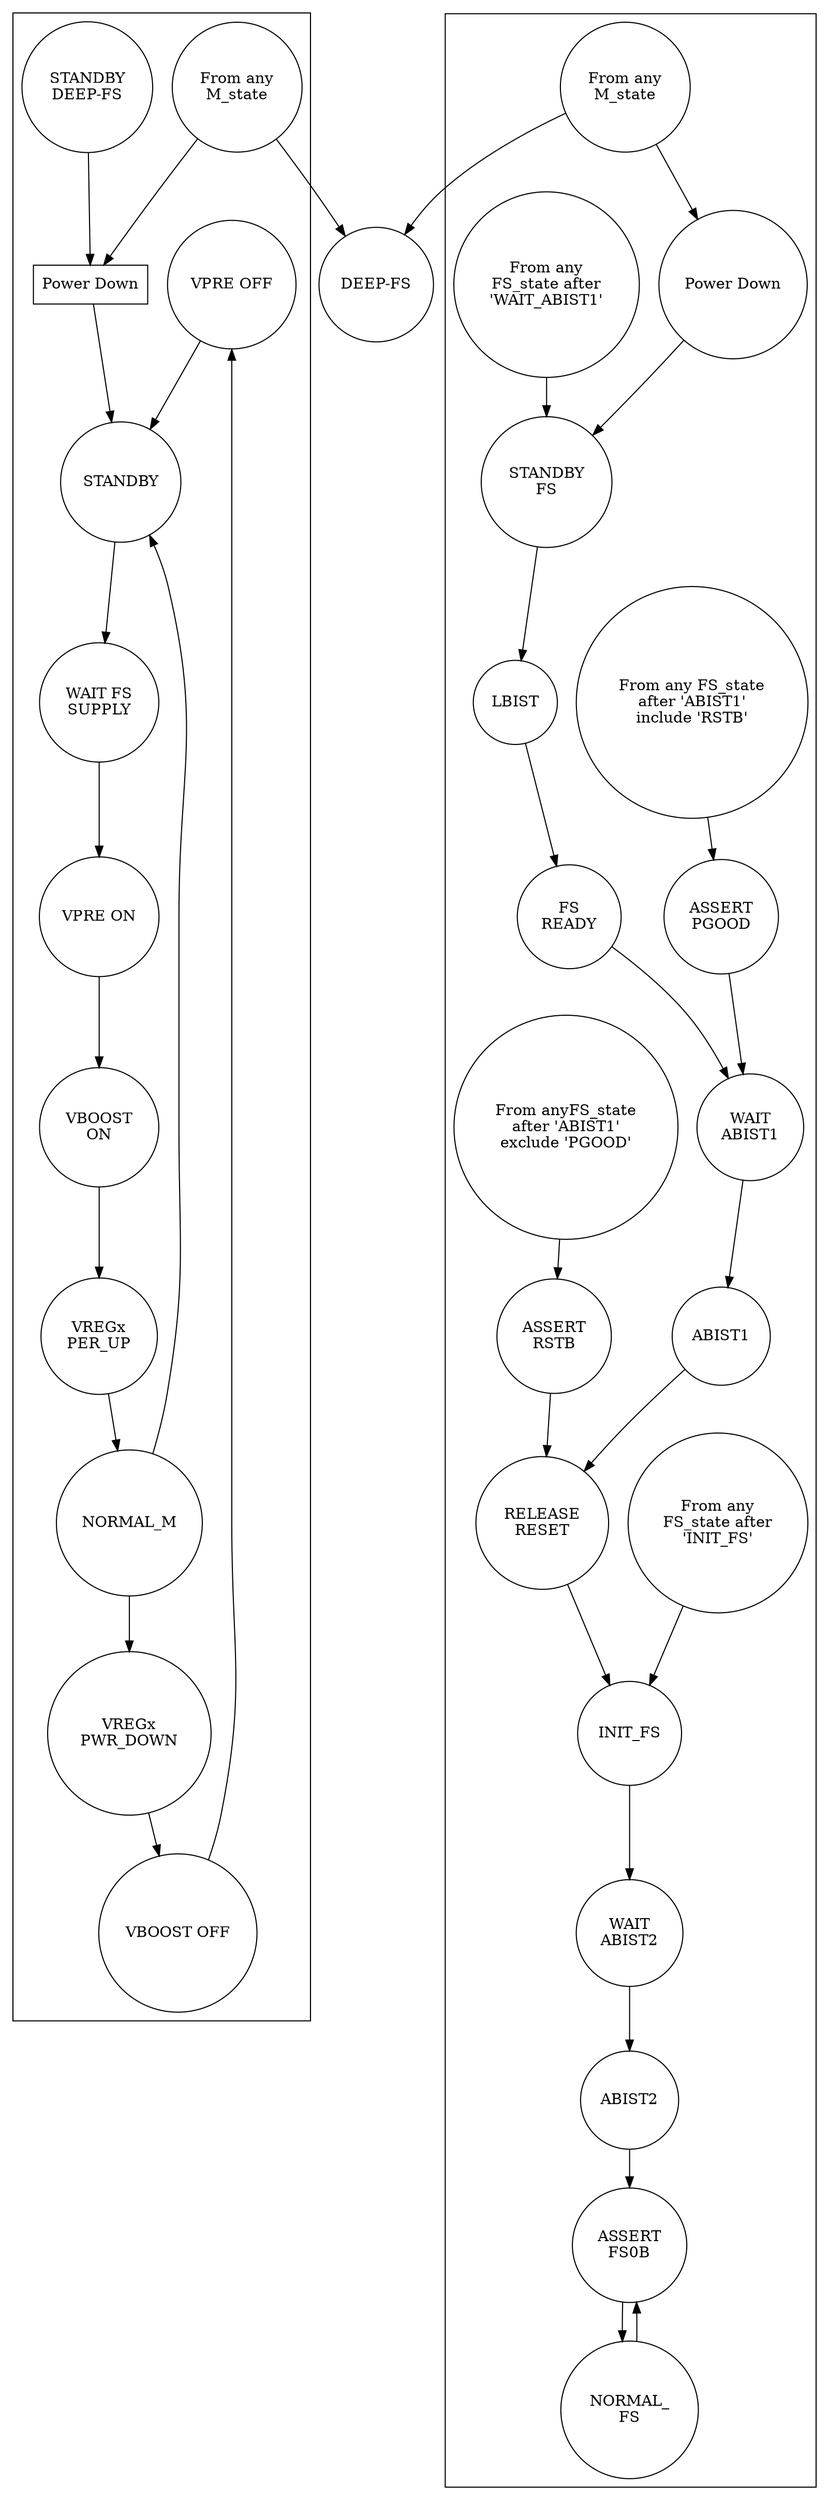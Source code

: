     digraph finite_state_machine {
       node [shape = circle]
        
    	subgraph cluster_a {
           A00;A01;A02;A10;A11;A12;A13;A14;A15;A16;A17;A21;
    	}
    	subgraph cluster_b {
    		C00;C01;C02;C10;C11;C12;C13;C14;C15;C16;
    		C17;C18;C19;C110;C111;C112;C20;C21;C22;
    	}
    	
    
    	A00 [label = "VPRE OFF"];
    	A01 [label = "VBOOST OFF"];
    	A02 [label = "VREGx\nPWR_DOWN"];
    	A10 [label = "From any\nM_state"];
    	A11 [label = "Power Down";shape = box];
    	A12 [label = "STANDBY"];
    	A13 [label = "WAIT FS\nSUPPLY"];
    	A14 [label = "VPRE ON"];
    	A15 [label = "VBOOST\nON"];
    	A16 [label = "VREGx\nPER_UP"];
    	A17 [label = "NORMAL_M"];
        A20 [label = "DEEP-FS"];
    	A21 [label = "STANDBY\nDEEP-FS"];
    
    
       C00  [label = "From any\nFS_state after\n'INIT_FS'"];
       C01  [label = "ASSERT\nPGOOD"];
       C02  [label = "From any FS_state\nafter 'ABIST1'\ninclude 'RSTB'"];
       C10  [label = "From any\nM_state"];
       C11  [label = "Power Down"];
       C12  [label = "STANDBY\nFS"];
       C13  [label = "LBIST"];
       C14  [label = "FS\nREADY"];
       C15  [label = "WAIT\nABIST1"];
       C16  [label = "ABIST1"];
       C17  [label = "RELEASE\nRESET"];
       C18  [label = "INIT_FS"];
       C19  [label = "WAIT\nABIST2"];
       C110 [label = "ABIST2"];
       C111 [label = "ASSERT\nFS0B"];
       C112 [label = "NORMAL_\nFS"];
       
       C20  [label = "From any\nFS_state after\n'WAIT_ABIST1'"];
       C21  [label = "ASSERT\nRSTB"];
       C22  [label = "From anyFS_state\nafter 'ABIST1'\nexclude 'PGOOD'"];
       
       A17 -> A02;
       A17 -> A12;
       A02 -> A01;
       A01 -> A00;
       A00 -> A12;
       
       A10 -> A20;
       A21 -> A11;
       
       A10 -> A11;
       A11 -> A12;
       A12 -> A13;
       A13 -> A14;
       A14 -> A15;
       A15 -> A16;
       A16 -> A17;
       
       
       C10  -> A20;
       C00  -> C18;
       C02  -> C01;
       C01  -> C15;
       
       
       C10  -> C11;
       C11  -> C12;
       C12  -> C13; 
       C13  -> C14;
       C14  -> C15 ;
       C15  -> C16 ;
       C16  -> C17 ;
       C17  -> C18 ;
       C18  -> C19 ;
       C19  -> C110;
       C110 -> C111;
       C111 -> C112;
       C112 -> C111;
       
       C20  -> C12;
       C21  -> C17;
       C22  -> C21;
    
    
    }

